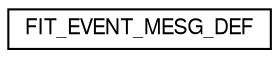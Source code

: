 digraph "Graphical Class Hierarchy"
{
  edge [fontname="FreeSans",fontsize="10",labelfontname="FreeSans",labelfontsize="10"];
  node [fontname="FreeSans",fontsize="10",shape=record];
  rankdir="LR";
  Node1 [label="FIT_EVENT_MESG_DEF",height=0.2,width=0.4,color="black", fillcolor="white", style="filled",URL="$struct_f_i_t___e_v_e_n_t___m_e_s_g___d_e_f.html"];
}
